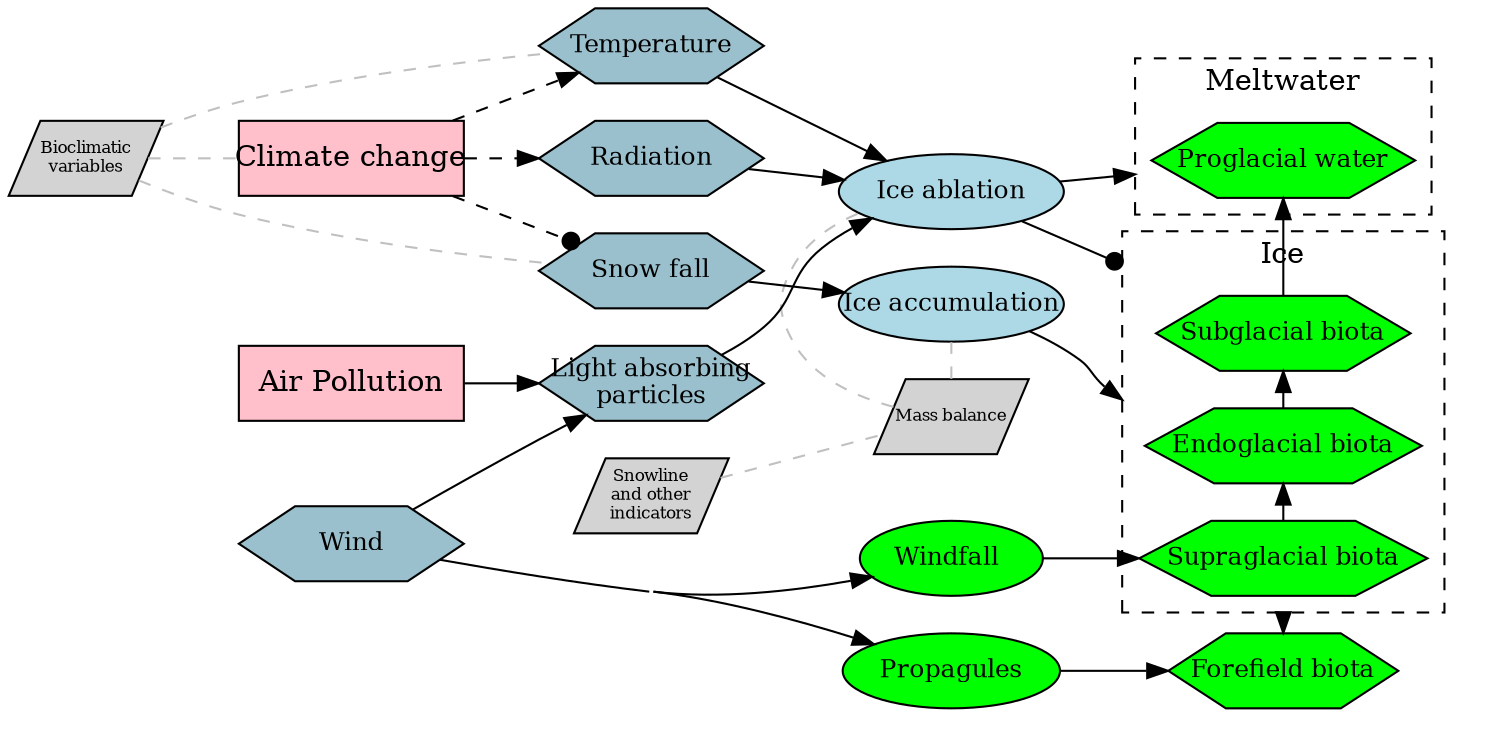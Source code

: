 digraph G {
    #label = "Conceptual Ecosystem Model for Tropical Glacier Ecosystem of the Cordillera de Mérida"
    compound=true; #nodesep=1.0;
    newrank=true;
    rankdir=LR;
    #layout=fdp
    #layout=neato
    concentrate=True;
    #layout=twopi;
    { node [ shape=parallelogram fontsize=8 fixedsize=true fillcolor=lightgrey style=filled width=1]
        IN1 [label="Bioclimatic\nvariables"]
        IN2 [label="Snowline\nand other\nindicators"]
        IN3 [label="Mass balance"]
      #  IN4 [label="Species\ndistribution"]
      # IN5 [label="Species\nabundance\nand diversity"]
    }
  {
    node [margin=0 fillcolor= lightblue3 fontcolor=black fontsize=12 width=0.5 shape= hexagon style=filled fixedsize=true width=1.5]
    AE1 [label="Snow fall"]
    AE2 [label="Temperature"]
    AE3 [label="Radiation"]
    AE4 [label="Light absorbing\nparticles"]
    AE5 [label="Wind"]
    #AE5 [label="Ice substrate"]
    #AE6 [label="Meltwater"]
  }
  {
    node [ shape=ellipse fillcolor=lightblue fontsize=12 style=filled fixedsize=true width=1.5]
    AP1 [label="Ice accumulation"]
    AP2 [label="Ice ablation"]
  }
  {
    node [shape=rectangle fillcolor=pink style=filled fixedsize=true width=1.5]
    TR1 [label="Air Pollution"]
    # TR2 [label="Vulcanism"]
    TR3 [label="Climate change"]
  }
  {
    node [ shape=ellipse fillcolor=green fontsize=12 style=filled]
    BP1 [label="Propagules"]
    BP2 [label="Windfall "] # (nutrients and propagules)
  }
  {
    node [margin=0 fillcolor=green fontcolor=black fontsize=12 width=0.5 shape=hexagon style=filled fixedsize=false]
    CB1 [label="Supraglacial biota"]
    CB2 [label="Endoglacial biota"]
    CB3 [label="Subglacial biota"]
    CB4 [label="Proglacial water"]
    CB5 [label="Forefield biota"]
  }
  subgraph clusterBio {
      label=""
      style="invis"
      rank="same";

    subgraph clusterIce {
          label = "Ice" style = "dashed" pos="topright"
        #subgraph {
            CB1 -> CB2 -> CB3
        #}
    }
    subgraph clusterMelt {
      label = "Meltwater" style = "dashed"
      CB4
    }
    subgraph {
        CB5 #IN5
    }
    }

  subgraph clusterMB {
      rank="same";
      label=""
      style="invis"
      {AP1 AP2 IN3}
  }
  #CB1->IN4 [ arrowhead=none ]

   AP2 -> CB3 [arrowhead=dot lhead=clusterIce]
   AP1 -> CB2 [lhead=clusterIce]
   AP2 -> CB4 [lhead=clusterMelt]
 

    BP2 -> CB1
    CB3 -> CB4 
    CB1 -> CB5 [ltail=clusterIce]
    #BP1 -> {CB2 CB3}
    #CB1 -> BP1
    AE5 -> {AE4 BP2 BP1}
    BP1 -> CB5
  TR1 -> AE4
  # TR2 -> AE2 [ style=dashed ]
  # TR2 -> AE4
  # TR2 -> AE3 [arrowhead=dot style=dashed]
  TR3 -> {AE2 AE3} [ style=dashed ]
  TR3 -> AE1 [arrowhead=dot style=dashed]
  AE1 -> AP1
  AE2 -> AP2
  AE3 -> AP2
  AE4 -> AP2
  IN2->IN3 [ style=dashed  arrowhead=none color=grey ]
  IN1->{TR3; AE1; AE2} [style=dashed  arrowhead=none color=grey ]
  IN3->{AP1;AP2} [style=dashed arrowhead=none color=grey]
  #CB4->IN5->CB5 [style=tapered arrowhead=none dir=both ]
}